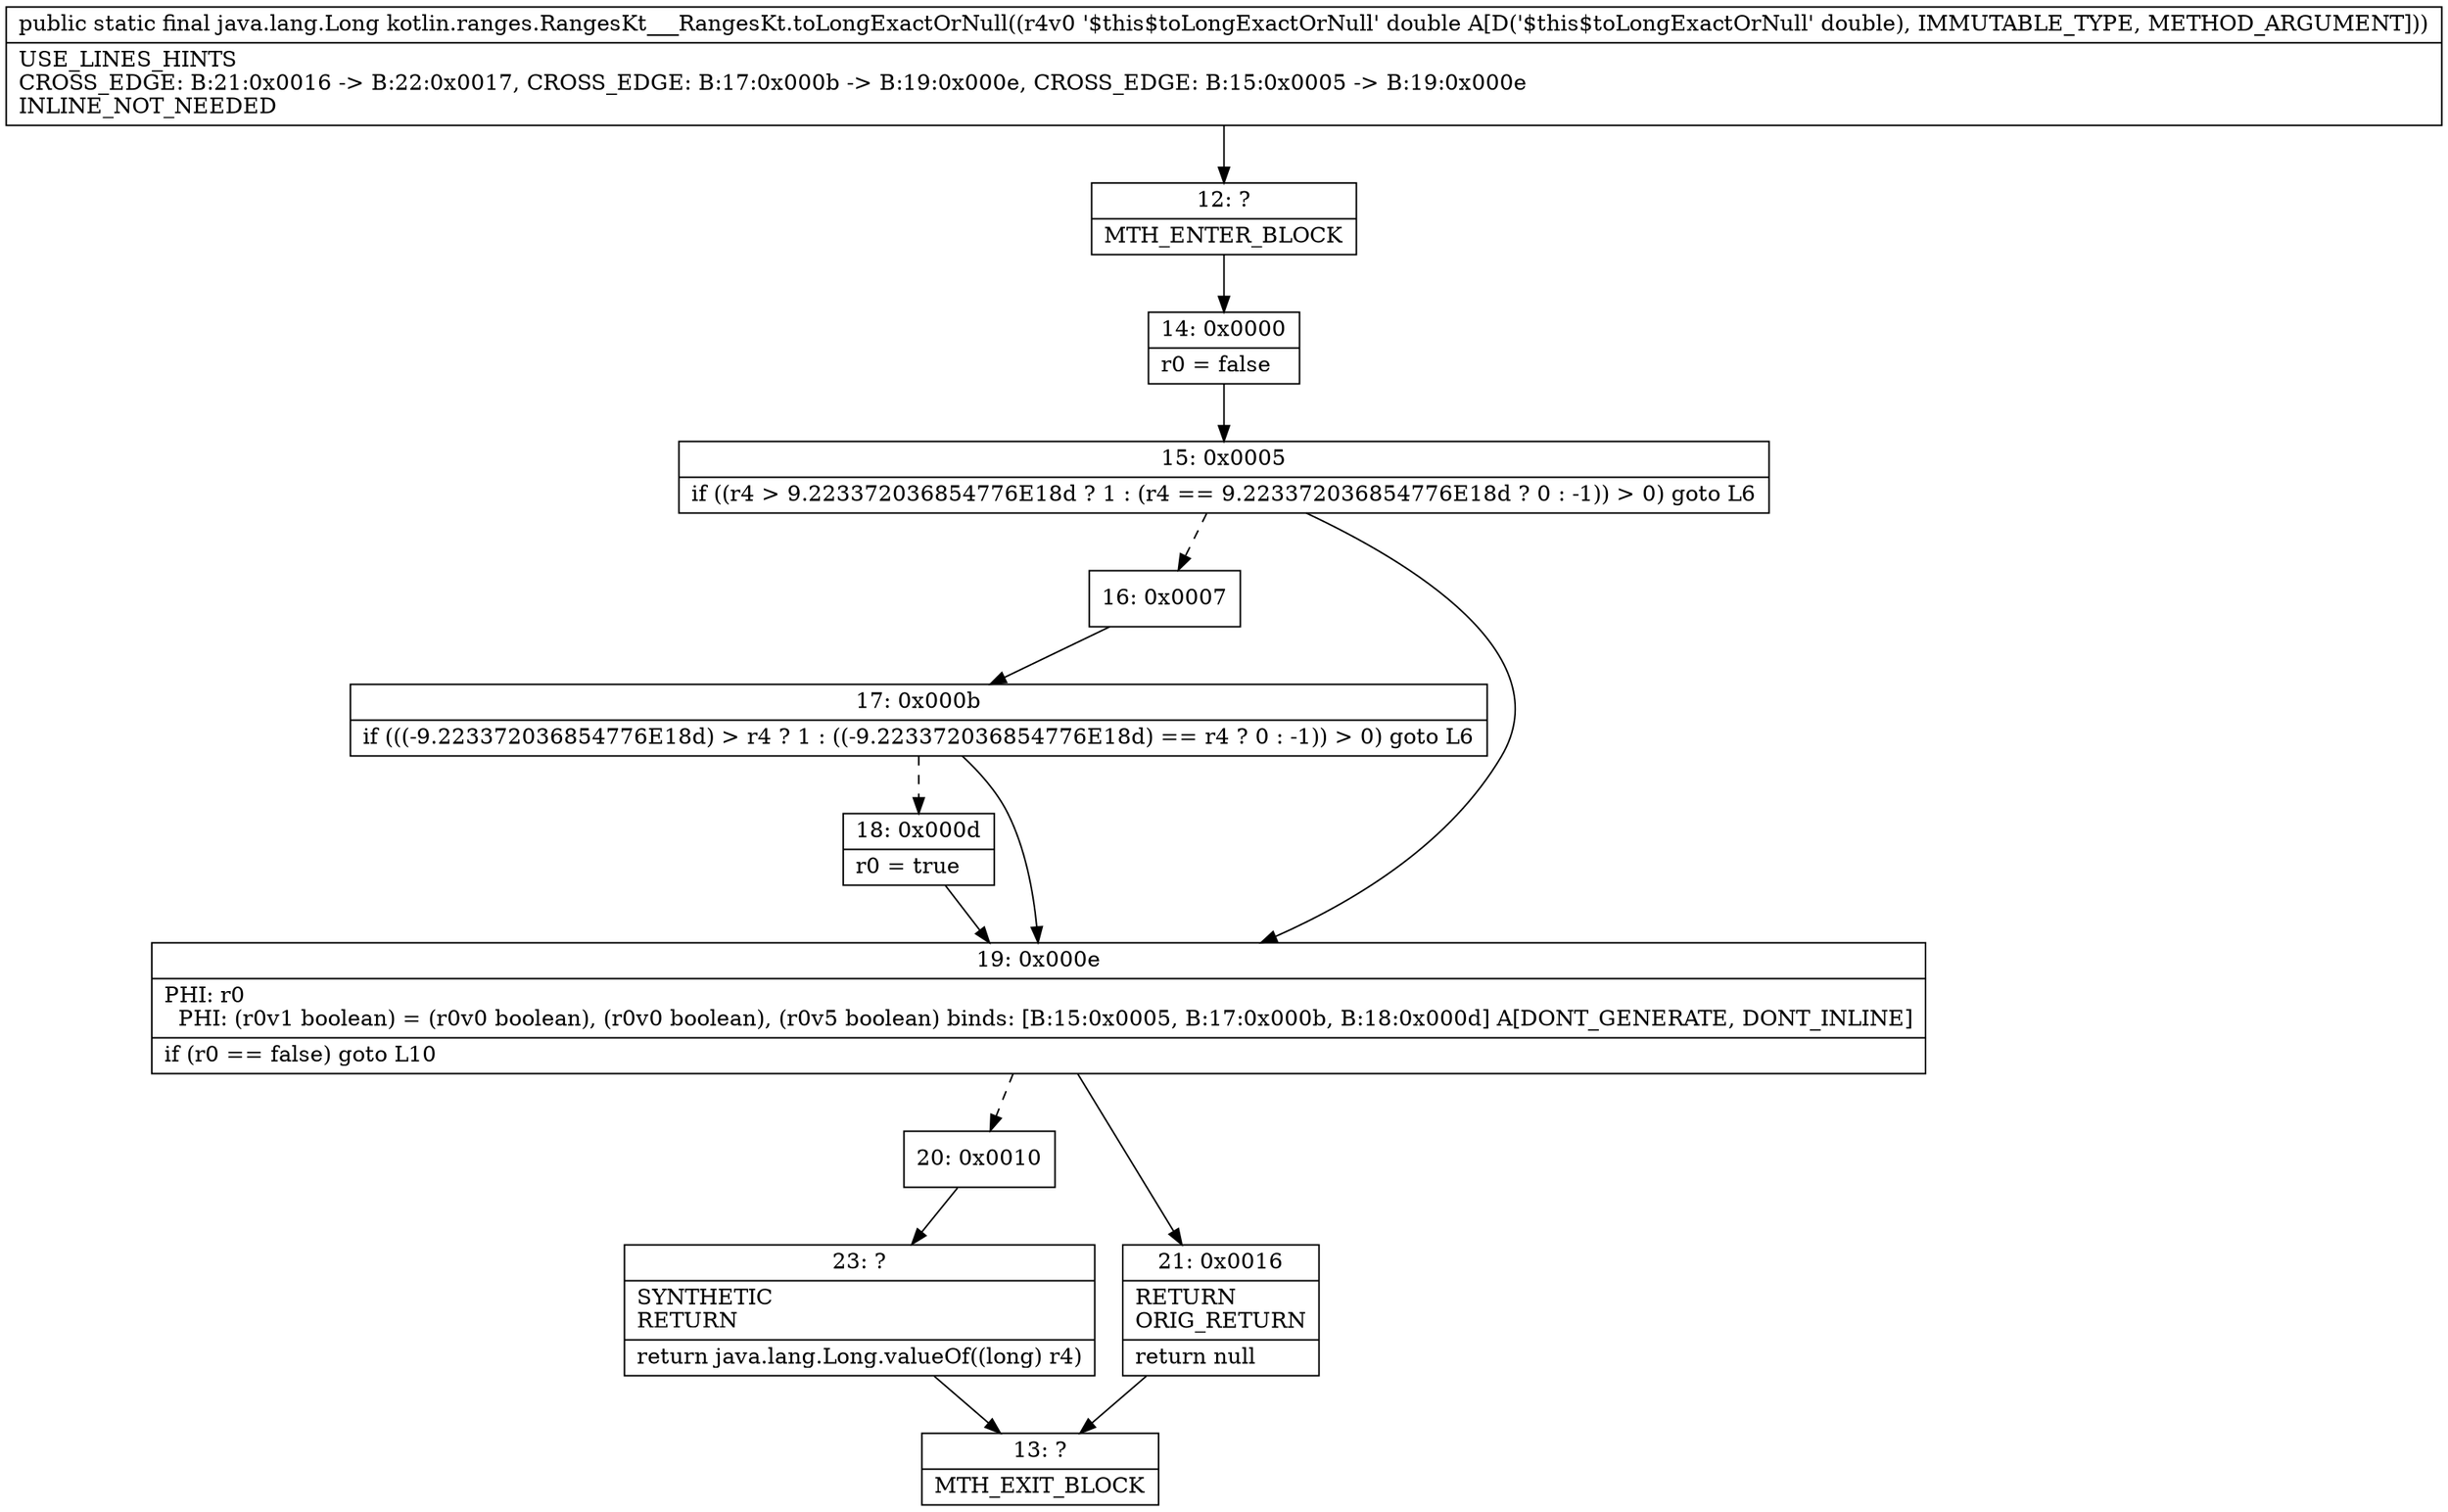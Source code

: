 digraph "CFG forkotlin.ranges.RangesKt___RangesKt.toLongExactOrNull(D)Ljava\/lang\/Long;" {
Node_12 [shape=record,label="{12\:\ ?|MTH_ENTER_BLOCK\l}"];
Node_14 [shape=record,label="{14\:\ 0x0000|r0 = false\l}"];
Node_15 [shape=record,label="{15\:\ 0x0005|if ((r4 \> 9.223372036854776E18d ? 1 : (r4 == 9.223372036854776E18d ? 0 : \-1)) \> 0) goto L6\l}"];
Node_16 [shape=record,label="{16\:\ 0x0007}"];
Node_17 [shape=record,label="{17\:\ 0x000b|if (((\-9.223372036854776E18d) \> r4 ? 1 : ((\-9.223372036854776E18d) == r4 ? 0 : \-1)) \> 0) goto L6\l}"];
Node_18 [shape=record,label="{18\:\ 0x000d|r0 = true\l}"];
Node_19 [shape=record,label="{19\:\ 0x000e|PHI: r0 \l  PHI: (r0v1 boolean) = (r0v0 boolean), (r0v0 boolean), (r0v5 boolean) binds: [B:15:0x0005, B:17:0x000b, B:18:0x000d] A[DONT_GENERATE, DONT_INLINE]\l|if (r0 == false) goto L10\l}"];
Node_20 [shape=record,label="{20\:\ 0x0010}"];
Node_23 [shape=record,label="{23\:\ ?|SYNTHETIC\lRETURN\l|return java.lang.Long.valueOf((long) r4)\l}"];
Node_13 [shape=record,label="{13\:\ ?|MTH_EXIT_BLOCK\l}"];
Node_21 [shape=record,label="{21\:\ 0x0016|RETURN\lORIG_RETURN\l|return null\l}"];
MethodNode[shape=record,label="{public static final java.lang.Long kotlin.ranges.RangesKt___RangesKt.toLongExactOrNull((r4v0 '$this$toLongExactOrNull' double A[D('$this$toLongExactOrNull' double), IMMUTABLE_TYPE, METHOD_ARGUMENT]))  | USE_LINES_HINTS\lCROSS_EDGE: B:21:0x0016 \-\> B:22:0x0017, CROSS_EDGE: B:17:0x000b \-\> B:19:0x000e, CROSS_EDGE: B:15:0x0005 \-\> B:19:0x000e\lINLINE_NOT_NEEDED\l}"];
MethodNode -> Node_12;Node_12 -> Node_14;
Node_14 -> Node_15;
Node_15 -> Node_16[style=dashed];
Node_15 -> Node_19;
Node_16 -> Node_17;
Node_17 -> Node_18[style=dashed];
Node_17 -> Node_19;
Node_18 -> Node_19;
Node_19 -> Node_20[style=dashed];
Node_19 -> Node_21;
Node_20 -> Node_23;
Node_23 -> Node_13;
Node_21 -> Node_13;
}

